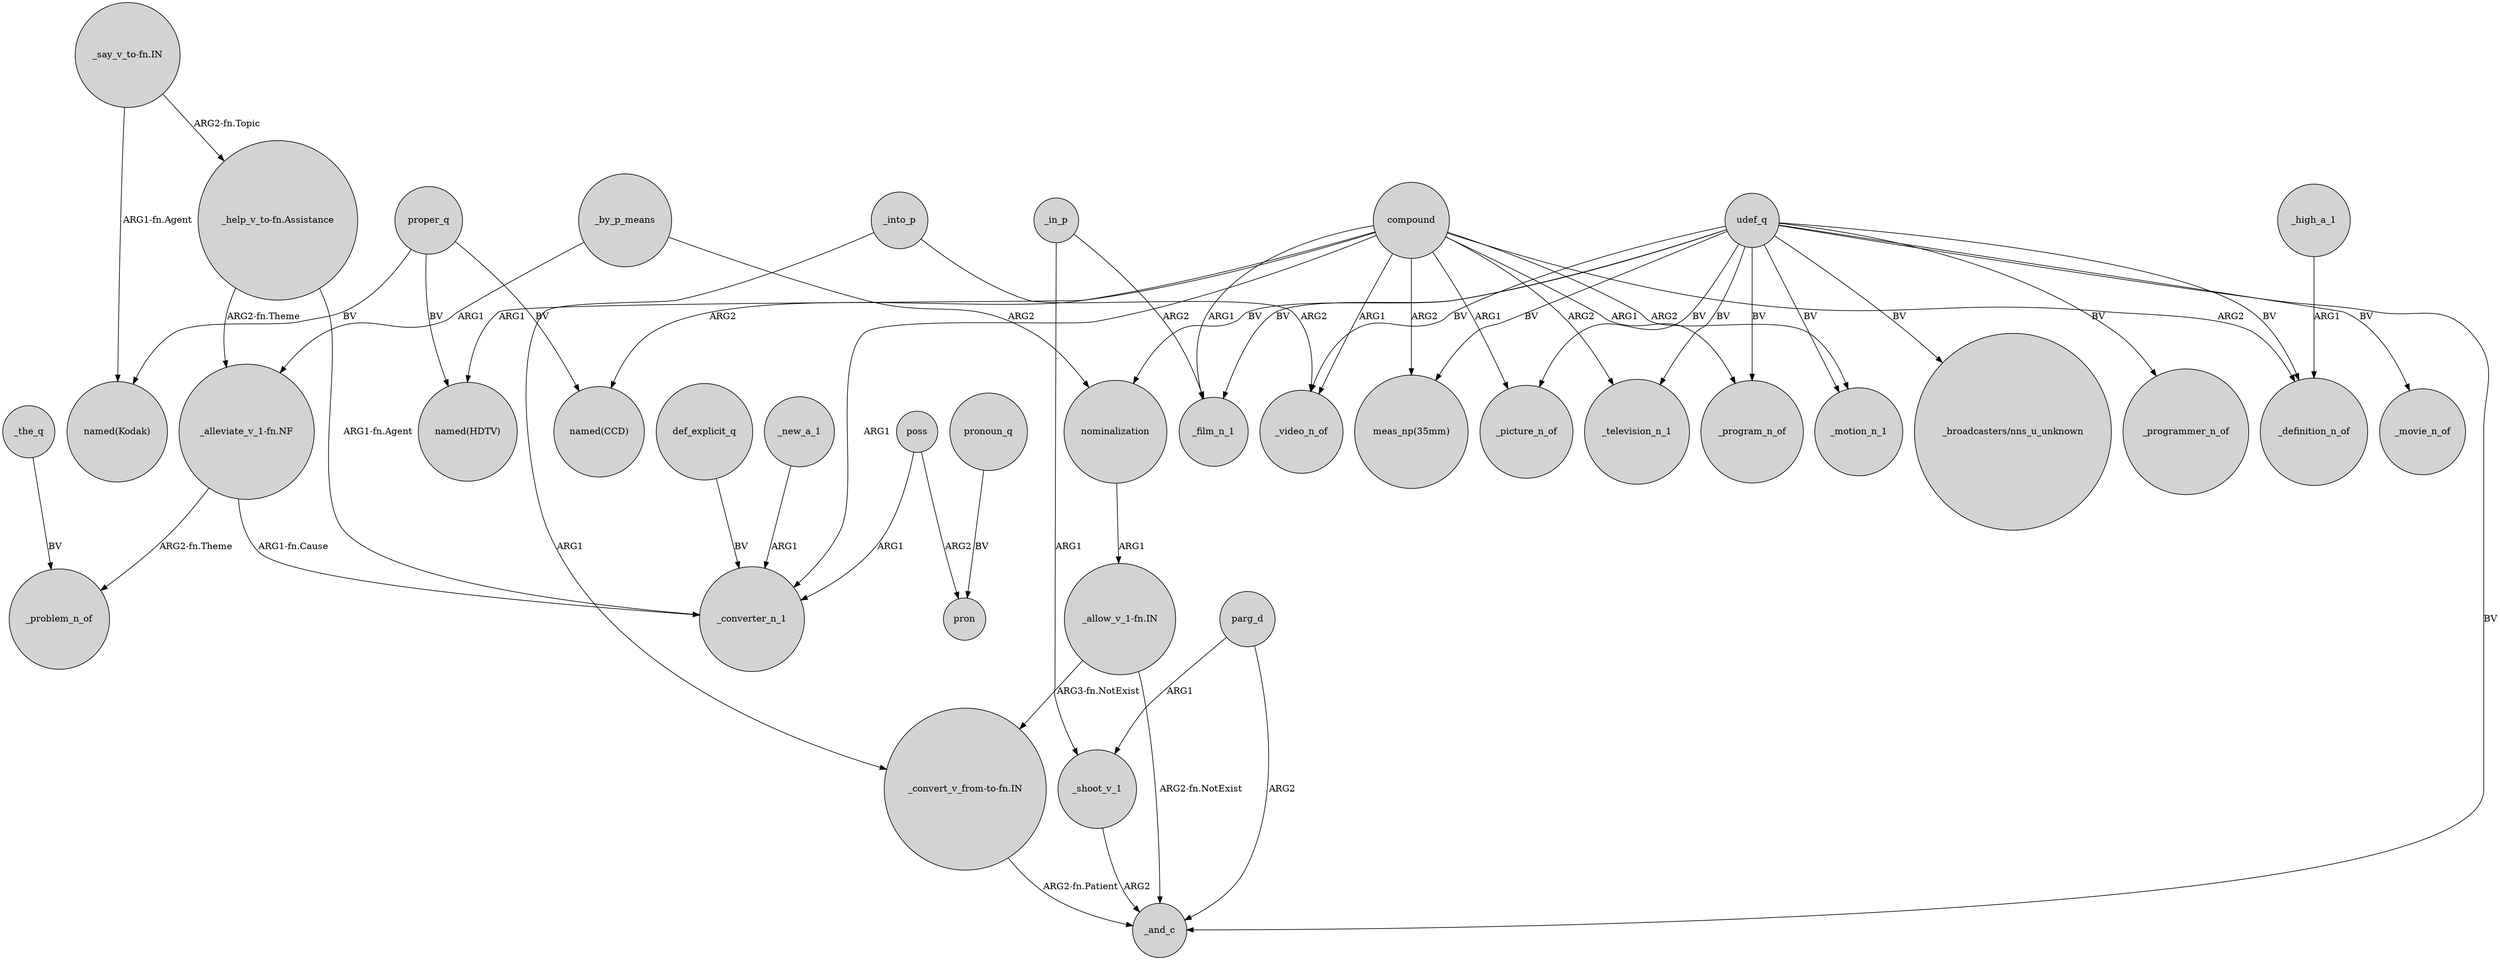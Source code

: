 digraph {
	node [shape=circle style=filled]
	udef_q -> "_broadcasters/nns_u_unknown" [label=BV]
	"_allow_v_1-fn.IN" -> "_convert_v_from-to-fn.IN" [label="ARG3-fn.NotExist"]
	compound -> _video_n_of [label=ARG1]
	poss -> _converter_n_1 [label=ARG1]
	_by_p_means -> "_alleviate_v_1-fn.NF" [label=ARG1]
	_by_p_means -> nominalization [label=ARG2]
	poss -> pron [label=ARG2]
	udef_q -> _television_n_1 [label=BV]
	"_help_v_to-fn.Assistance" -> _converter_n_1 [label="ARG1-fn.Agent"]
	_the_q -> _problem_n_of [label=BV]
	udef_q -> _programmer_n_of [label=BV]
	compound -> _motion_n_1 [label=ARG2]
	_in_p -> _shoot_v_1 [label=ARG1]
	compound -> _film_n_1 [label=ARG1]
	udef_q -> _program_n_of [label=BV]
	compound -> "named(CCD)" [label=ARG2]
	def_explicit_q -> _converter_n_1 [label=BV]
	"_convert_v_from-to-fn.IN" -> _and_c [label="ARG2-fn.Patient"]
	"_alleviate_v_1-fn.NF" -> _converter_n_1 [label="ARG1-fn.Cause"]
	parg_d -> _and_c [label=ARG2]
	compound -> _converter_n_1 [label=ARG1]
	compound -> _picture_n_of [label=ARG1]
	_in_p -> _film_n_1 [label=ARG2]
	proper_q -> "named(Kodak)" [label=BV]
	pronoun_q -> pron [label=BV]
	udef_q -> _motion_n_1 [label=BV]
	_high_a_1 -> _definition_n_of [label=ARG1]
	compound -> "meas_np(35mm)" [label=ARG2]
	proper_q -> "named(HDTV)" [label=BV]
	parg_d -> _shoot_v_1 [label=ARG1]
	_shoot_v_1 -> _and_c [label=ARG2]
	"_alleviate_v_1-fn.NF" -> _problem_n_of [label="ARG2-fn.Theme"]
	udef_q -> _definition_n_of [label=BV]
	udef_q -> _film_n_1 [label=BV]
	"_say_v_to-fn.IN" -> "named(Kodak)" [label="ARG1-fn.Agent"]
	compound -> _definition_n_of [label=ARG2]
	udef_q -> _picture_n_of [label=BV]
	nominalization -> "_allow_v_1-fn.IN" [label=ARG1]
	udef_q -> nominalization [label=BV]
	compound -> _television_n_1 [label=ARG2]
	udef_q -> "meas_np(35mm)" [label=BV]
	proper_q -> "named(CCD)" [label=BV]
	"_help_v_to-fn.Assistance" -> "_alleviate_v_1-fn.NF" [label="ARG2-fn.Theme"]
	"_allow_v_1-fn.IN" -> _and_c [label="ARG2-fn.NotExist"]
	compound -> _program_n_of [label=ARG1]
	_new_a_1 -> _converter_n_1 [label=ARG1]
	_into_p -> _video_n_of [label=ARG2]
	udef_q -> _video_n_of [label=BV]
	compound -> "named(HDTV)" [label=ARG1]
	udef_q -> _and_c [label=BV]
	udef_q -> _movie_n_of [label=BV]
	"_say_v_to-fn.IN" -> "_help_v_to-fn.Assistance" [label="ARG2-fn.Topic"]
	_into_p -> "_convert_v_from-to-fn.IN" [label=ARG1]
}
